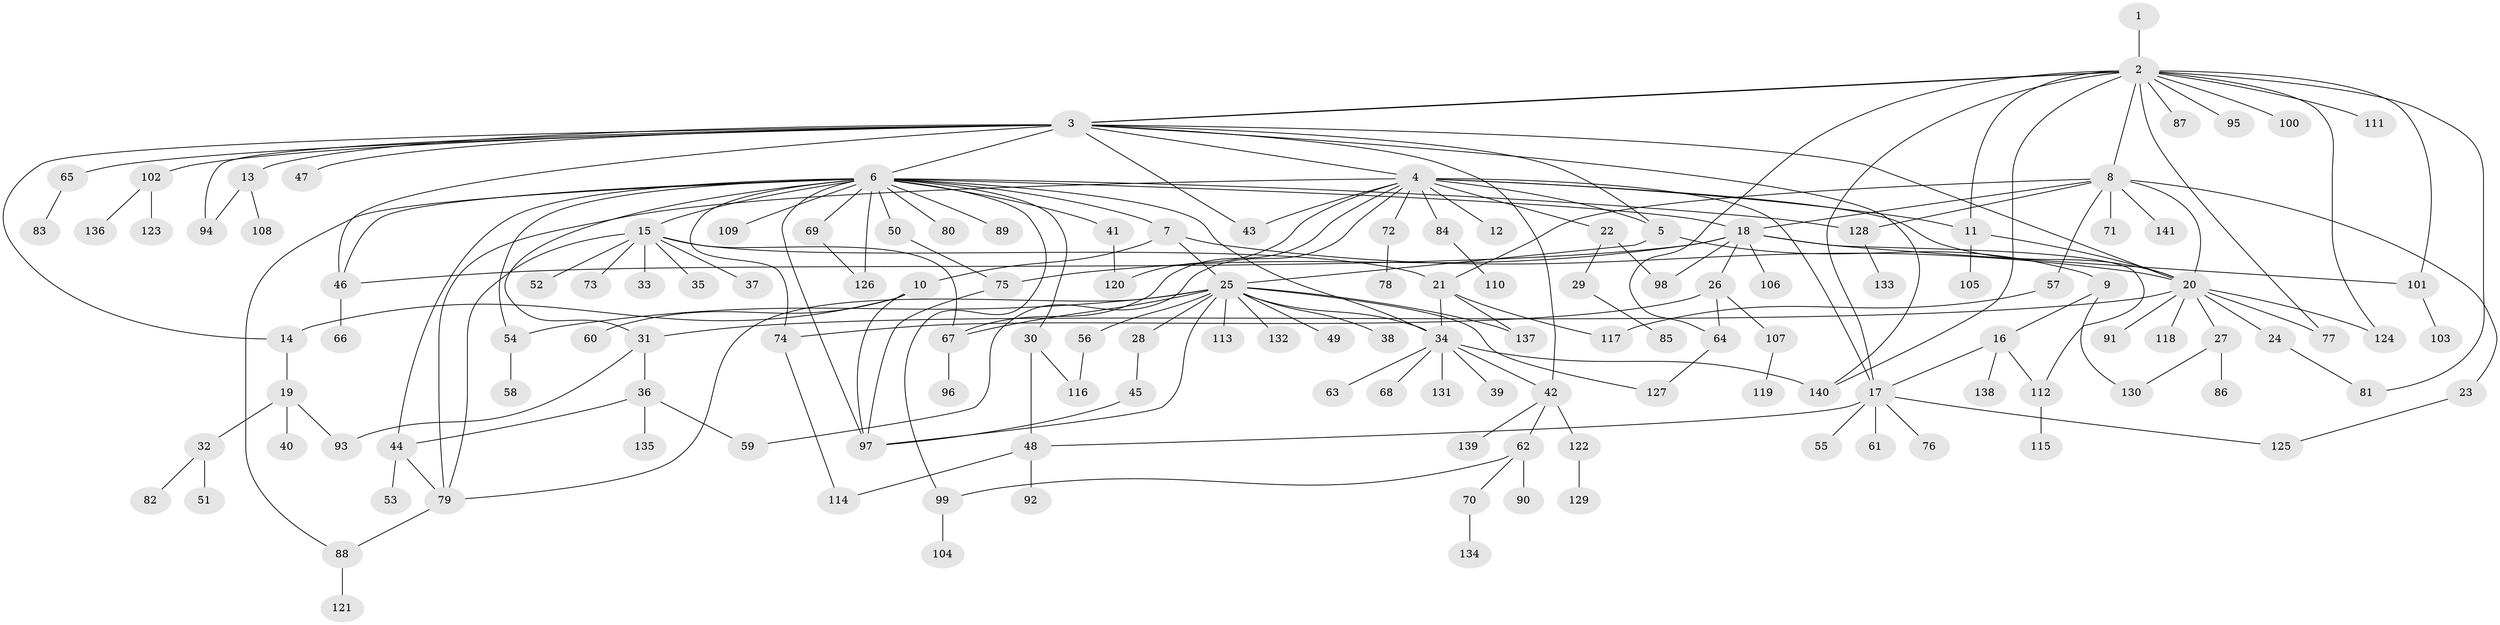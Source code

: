 // coarse degree distribution, {6: 0.06976744186046512, 10: 0.023255813953488372, 12: 0.023255813953488372, 11: 0.046511627906976744, 15: 0.023255813953488372, 3: 0.23255813953488372, 5: 0.09302325581395349, 9: 0.046511627906976744, 1: 0.2558139534883721, 4: 0.046511627906976744, 2: 0.13953488372093023}
// Generated by graph-tools (version 1.1) at 2025/50/03/04/25 22:50:31]
// undirected, 141 vertices, 198 edges
graph export_dot {
  node [color=gray90,style=filled];
  1;
  2;
  3;
  4;
  5;
  6;
  7;
  8;
  9;
  10;
  11;
  12;
  13;
  14;
  15;
  16;
  17;
  18;
  19;
  20;
  21;
  22;
  23;
  24;
  25;
  26;
  27;
  28;
  29;
  30;
  31;
  32;
  33;
  34;
  35;
  36;
  37;
  38;
  39;
  40;
  41;
  42;
  43;
  44;
  45;
  46;
  47;
  48;
  49;
  50;
  51;
  52;
  53;
  54;
  55;
  56;
  57;
  58;
  59;
  60;
  61;
  62;
  63;
  64;
  65;
  66;
  67;
  68;
  69;
  70;
  71;
  72;
  73;
  74;
  75;
  76;
  77;
  78;
  79;
  80;
  81;
  82;
  83;
  84;
  85;
  86;
  87;
  88;
  89;
  90;
  91;
  92;
  93;
  94;
  95;
  96;
  97;
  98;
  99;
  100;
  101;
  102;
  103;
  104;
  105;
  106;
  107;
  108;
  109;
  110;
  111;
  112;
  113;
  114;
  115;
  116;
  117;
  118;
  119;
  120;
  121;
  122;
  123;
  124;
  125;
  126;
  127;
  128;
  129;
  130;
  131;
  132;
  133;
  134;
  135;
  136;
  137;
  138;
  139;
  140;
  141;
  1 -- 2;
  2 -- 3;
  2 -- 3;
  2 -- 8;
  2 -- 11;
  2 -- 17;
  2 -- 64;
  2 -- 77;
  2 -- 81;
  2 -- 87;
  2 -- 95;
  2 -- 100;
  2 -- 101;
  2 -- 111;
  2 -- 124;
  2 -- 140;
  3 -- 4;
  3 -- 5;
  3 -- 6;
  3 -- 13;
  3 -- 14;
  3 -- 20;
  3 -- 42;
  3 -- 43;
  3 -- 46;
  3 -- 47;
  3 -- 65;
  3 -- 94;
  3 -- 102;
  3 -- 140;
  4 -- 5;
  4 -- 11;
  4 -- 12;
  4 -- 17;
  4 -- 20;
  4 -- 22;
  4 -- 43;
  4 -- 59;
  4 -- 67;
  4 -- 72;
  4 -- 79;
  4 -- 84;
  4 -- 120;
  5 -- 9;
  5 -- 25;
  6 -- 7;
  6 -- 15;
  6 -- 18;
  6 -- 30;
  6 -- 31;
  6 -- 34;
  6 -- 41;
  6 -- 44;
  6 -- 46;
  6 -- 50;
  6 -- 54;
  6 -- 69;
  6 -- 74;
  6 -- 80;
  6 -- 88;
  6 -- 89;
  6 -- 97;
  6 -- 99;
  6 -- 109;
  6 -- 126;
  6 -- 128;
  7 -- 10;
  7 -- 20;
  7 -- 25;
  8 -- 18;
  8 -- 20;
  8 -- 21;
  8 -- 23;
  8 -- 57;
  8 -- 71;
  8 -- 128;
  8 -- 141;
  9 -- 16;
  9 -- 130;
  10 -- 14;
  10 -- 60;
  10 -- 97;
  11 -- 20;
  11 -- 105;
  13 -- 94;
  13 -- 108;
  14 -- 19;
  15 -- 21;
  15 -- 33;
  15 -- 35;
  15 -- 37;
  15 -- 52;
  15 -- 67;
  15 -- 73;
  15 -- 79;
  16 -- 17;
  16 -- 112;
  16 -- 138;
  17 -- 48;
  17 -- 55;
  17 -- 61;
  17 -- 76;
  17 -- 125;
  18 -- 26;
  18 -- 46;
  18 -- 75;
  18 -- 98;
  18 -- 101;
  18 -- 106;
  18 -- 112;
  19 -- 32;
  19 -- 40;
  19 -- 93;
  20 -- 24;
  20 -- 27;
  20 -- 31;
  20 -- 77;
  20 -- 91;
  20 -- 118;
  20 -- 124;
  21 -- 34;
  21 -- 117;
  21 -- 137;
  22 -- 29;
  22 -- 98;
  23 -- 125;
  24 -- 81;
  25 -- 28;
  25 -- 34;
  25 -- 38;
  25 -- 49;
  25 -- 54;
  25 -- 56;
  25 -- 67;
  25 -- 79;
  25 -- 97;
  25 -- 113;
  25 -- 127;
  25 -- 132;
  25 -- 137;
  26 -- 64;
  26 -- 74;
  26 -- 107;
  27 -- 86;
  27 -- 130;
  28 -- 45;
  29 -- 85;
  30 -- 48;
  30 -- 116;
  31 -- 36;
  31 -- 93;
  32 -- 51;
  32 -- 82;
  34 -- 39;
  34 -- 42;
  34 -- 63;
  34 -- 68;
  34 -- 131;
  34 -- 140;
  36 -- 44;
  36 -- 59;
  36 -- 135;
  41 -- 120;
  42 -- 62;
  42 -- 122;
  42 -- 139;
  44 -- 53;
  44 -- 79;
  45 -- 97;
  46 -- 66;
  48 -- 92;
  48 -- 114;
  50 -- 75;
  54 -- 58;
  56 -- 116;
  57 -- 117;
  62 -- 70;
  62 -- 90;
  62 -- 99;
  64 -- 127;
  65 -- 83;
  67 -- 96;
  69 -- 126;
  70 -- 134;
  72 -- 78;
  74 -- 114;
  75 -- 97;
  79 -- 88;
  84 -- 110;
  88 -- 121;
  99 -- 104;
  101 -- 103;
  102 -- 123;
  102 -- 136;
  107 -- 119;
  112 -- 115;
  122 -- 129;
  128 -- 133;
}
